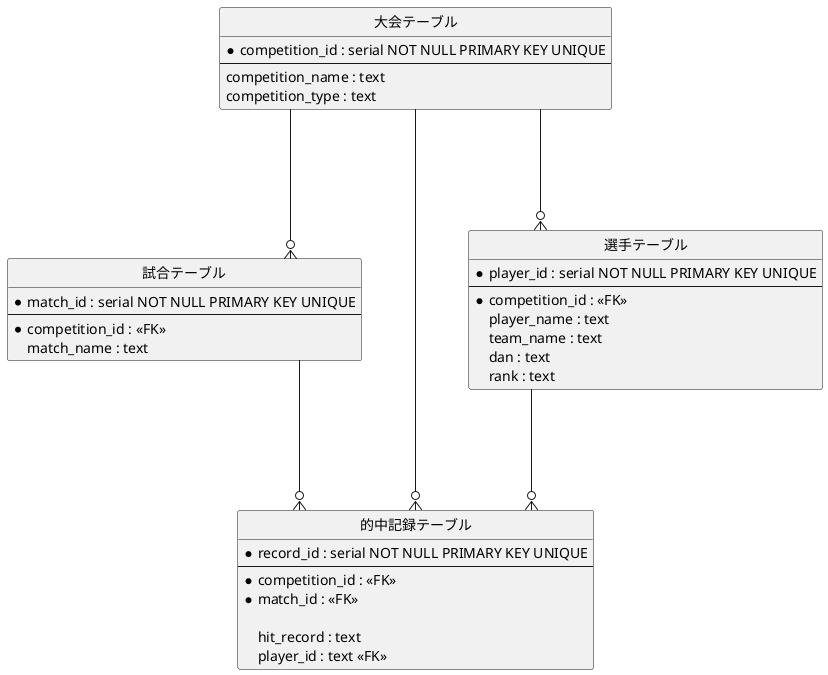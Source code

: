 @startuml er_diagram

' hide the spot
hide circle

' avoid problems with angled crows feet
skinparam linetype ortho

entity "大会テーブル" as competition_tbl {
  *competition_id : serial NOT NULL PRIMARY KEY UNIQUE
  --
  competition_name : text
  competition_type : text
}

entity "試合テーブル" as match_tbl {
  *match_id : serial NOT NULL PRIMARY KEY UNIQUE
  --
  *competition_id : <<FK>>
  match_name : text
}

entity "的中記録テーブル" as hit_record_tbl {
  *record_id : serial NOT NULL PRIMARY KEY UNIQUE
  --
  *competition_id : <<FK>>
  *match_id : <<FK>>

  hit_record : text
  player_id : text <<FK>>
}

entity "選手テーブル" as player_tbl {
  *player_id : serial NOT NULL PRIMARY KEY UNIQUE
  --
  *competition_id : <<FK>>
  player_name : text
  team_name : text
  dan : text
  rank : text
}

competition_tbl ---o{ match_tbl
match_tbl ---o{ hit_record_tbl
player_tbl ---o{ hit_record_tbl
competition_tbl ---o{ hit_record_tbl
competition_tbl ---o{ player_tbl

@enduml